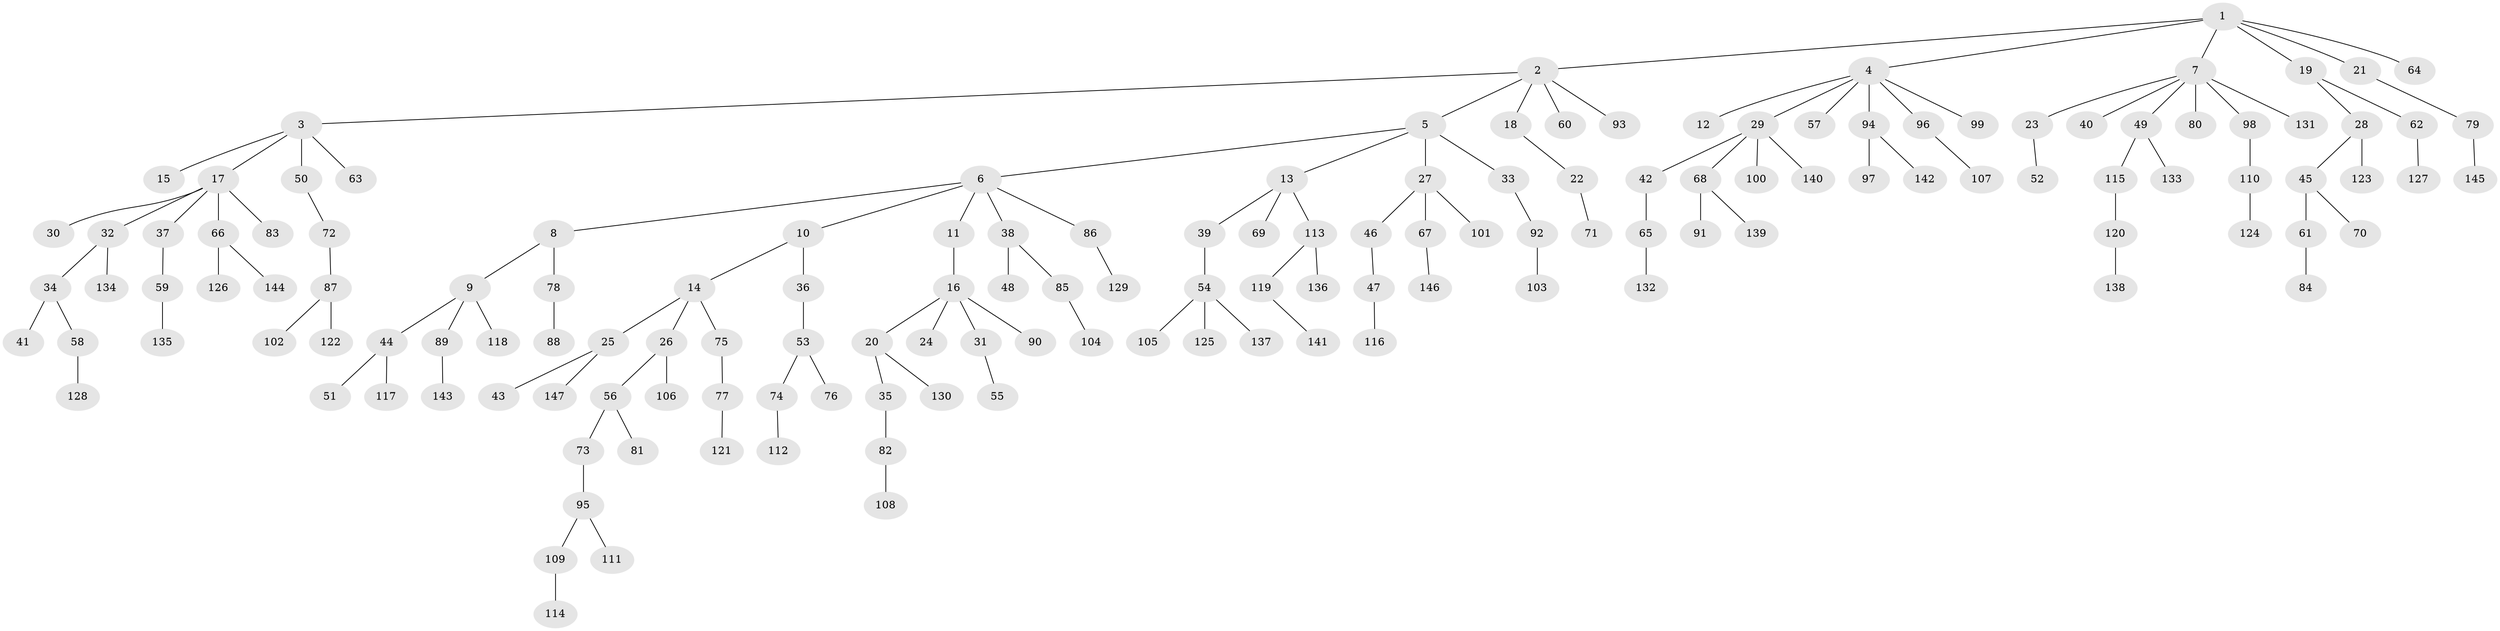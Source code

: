 // coarse degree distribution, {11: 0.009708737864077669, 6: 0.009708737864077669, 4: 0.038834951456310676, 7: 0.038834951456310676, 5: 0.009708737864077669, 2: 0.27184466019417475, 1: 0.5339805825242718, 3: 0.08737864077669903}
// Generated by graph-tools (version 1.1) at 2025/42/03/06/25 10:42:04]
// undirected, 147 vertices, 146 edges
graph export_dot {
graph [start="1"]
  node [color=gray90,style=filled];
  1;
  2;
  3;
  4;
  5;
  6;
  7;
  8;
  9;
  10;
  11;
  12;
  13;
  14;
  15;
  16;
  17;
  18;
  19;
  20;
  21;
  22;
  23;
  24;
  25;
  26;
  27;
  28;
  29;
  30;
  31;
  32;
  33;
  34;
  35;
  36;
  37;
  38;
  39;
  40;
  41;
  42;
  43;
  44;
  45;
  46;
  47;
  48;
  49;
  50;
  51;
  52;
  53;
  54;
  55;
  56;
  57;
  58;
  59;
  60;
  61;
  62;
  63;
  64;
  65;
  66;
  67;
  68;
  69;
  70;
  71;
  72;
  73;
  74;
  75;
  76;
  77;
  78;
  79;
  80;
  81;
  82;
  83;
  84;
  85;
  86;
  87;
  88;
  89;
  90;
  91;
  92;
  93;
  94;
  95;
  96;
  97;
  98;
  99;
  100;
  101;
  102;
  103;
  104;
  105;
  106;
  107;
  108;
  109;
  110;
  111;
  112;
  113;
  114;
  115;
  116;
  117;
  118;
  119;
  120;
  121;
  122;
  123;
  124;
  125;
  126;
  127;
  128;
  129;
  130;
  131;
  132;
  133;
  134;
  135;
  136;
  137;
  138;
  139;
  140;
  141;
  142;
  143;
  144;
  145;
  146;
  147;
  1 -- 2;
  1 -- 4;
  1 -- 7;
  1 -- 19;
  1 -- 21;
  1 -- 64;
  2 -- 3;
  2 -- 5;
  2 -- 18;
  2 -- 60;
  2 -- 93;
  3 -- 15;
  3 -- 17;
  3 -- 50;
  3 -- 63;
  4 -- 12;
  4 -- 29;
  4 -- 57;
  4 -- 94;
  4 -- 96;
  4 -- 99;
  5 -- 6;
  5 -- 13;
  5 -- 27;
  5 -- 33;
  6 -- 8;
  6 -- 10;
  6 -- 11;
  6 -- 38;
  6 -- 86;
  7 -- 23;
  7 -- 40;
  7 -- 49;
  7 -- 80;
  7 -- 98;
  7 -- 131;
  8 -- 9;
  8 -- 78;
  9 -- 44;
  9 -- 89;
  9 -- 118;
  10 -- 14;
  10 -- 36;
  11 -- 16;
  13 -- 39;
  13 -- 69;
  13 -- 113;
  14 -- 25;
  14 -- 26;
  14 -- 75;
  16 -- 20;
  16 -- 24;
  16 -- 31;
  16 -- 90;
  17 -- 30;
  17 -- 32;
  17 -- 37;
  17 -- 66;
  17 -- 83;
  18 -- 22;
  19 -- 28;
  19 -- 62;
  20 -- 35;
  20 -- 130;
  21 -- 79;
  22 -- 71;
  23 -- 52;
  25 -- 43;
  25 -- 147;
  26 -- 56;
  26 -- 106;
  27 -- 46;
  27 -- 67;
  27 -- 101;
  28 -- 45;
  28 -- 123;
  29 -- 42;
  29 -- 68;
  29 -- 100;
  29 -- 140;
  31 -- 55;
  32 -- 34;
  32 -- 134;
  33 -- 92;
  34 -- 41;
  34 -- 58;
  35 -- 82;
  36 -- 53;
  37 -- 59;
  38 -- 48;
  38 -- 85;
  39 -- 54;
  42 -- 65;
  44 -- 51;
  44 -- 117;
  45 -- 61;
  45 -- 70;
  46 -- 47;
  47 -- 116;
  49 -- 115;
  49 -- 133;
  50 -- 72;
  53 -- 74;
  53 -- 76;
  54 -- 105;
  54 -- 125;
  54 -- 137;
  56 -- 73;
  56 -- 81;
  58 -- 128;
  59 -- 135;
  61 -- 84;
  62 -- 127;
  65 -- 132;
  66 -- 126;
  66 -- 144;
  67 -- 146;
  68 -- 91;
  68 -- 139;
  72 -- 87;
  73 -- 95;
  74 -- 112;
  75 -- 77;
  77 -- 121;
  78 -- 88;
  79 -- 145;
  82 -- 108;
  85 -- 104;
  86 -- 129;
  87 -- 102;
  87 -- 122;
  89 -- 143;
  92 -- 103;
  94 -- 97;
  94 -- 142;
  95 -- 109;
  95 -- 111;
  96 -- 107;
  98 -- 110;
  109 -- 114;
  110 -- 124;
  113 -- 119;
  113 -- 136;
  115 -- 120;
  119 -- 141;
  120 -- 138;
}
